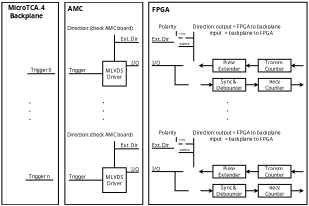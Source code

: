 <?xml version="1.0" encoding="UTF-8"?>
<dia:diagram xmlns:dia="http://www.lysator.liu.se/~alla/dia/">
  <dia:layer name="Background" visible="true" active="true">
    <dia:object type="Standard - Text" version="1" id="O0">
      <dia:attribute name="obj_pos">
        <dia:point val="22.15,4.2"/>
      </dia:attribute>
      <dia:attribute name="obj_bb">
        <dia:rectangle val="20.876,3.413;23.424,4.4"/>
      </dia:attribute>
      <dia:attribute name="text">
        <dia:composite type="text">
          <dia:attribute name="string">
            <dia:string>#FPGA#</dia:string>
          </dia:attribute>
          <dia:attribute name="font">
            <dia:font family="sans" style="80" name="Helvetica-Bold"/>
          </dia:attribute>
          <dia:attribute name="height">
            <dia:real val="1.058"/>
          </dia:attribute>
          <dia:attribute name="pos">
            <dia:point val="22.15,4.2"/>
          </dia:attribute>
          <dia:attribute name="color">
            <dia:color val="#000000"/>
          </dia:attribute>
          <dia:attribute name="alignment">
            <dia:enum val="1"/>
          </dia:attribute>
        </dia:composite>
      </dia:attribute>
      <dia:attribute name="valign">
        <dia:enum val="3"/>
      </dia:attribute>
    </dia:object>
    <dia:group>
      <dia:object type="Standard - Box" version="0" id="O1">
        <dia:attribute name="obj_pos">
          <dia:point val="9.888,2.947"/>
        </dia:attribute>
        <dia:attribute name="obj_bb">
          <dia:rectangle val="9.838,2.897;19.92,28.921"/>
        </dia:attribute>
        <dia:attribute name="elem_corner">
          <dia:point val="9.888,2.947"/>
        </dia:attribute>
        <dia:attribute name="elem_width">
          <dia:real val="9.981"/>
        </dia:attribute>
        <dia:attribute name="elem_height">
          <dia:real val="25.925"/>
        </dia:attribute>
        <dia:attribute name="border_width">
          <dia:real val="0.1"/>
        </dia:attribute>
        <dia:attribute name="show_background">
          <dia:boolean val="false"/>
        </dia:attribute>
      </dia:object>
      <dia:object type="Standard - Text" version="1" id="O2">
        <dia:attribute name="obj_pos">
          <dia:point val="11.219,4.066"/>
        </dia:attribute>
        <dia:attribute name="obj_bb">
          <dia:rectangle val="10.159,3.278;12.279,4.266"/>
        </dia:attribute>
        <dia:attribute name="text">
          <dia:composite type="text">
            <dia:attribute name="string">
              <dia:string>#AMC#</dia:string>
            </dia:attribute>
            <dia:attribute name="font">
              <dia:font family="sans" style="80" name="Helvetica-Bold"/>
            </dia:attribute>
            <dia:attribute name="height">
              <dia:real val="1.058"/>
            </dia:attribute>
            <dia:attribute name="pos">
              <dia:point val="11.219,4.066"/>
            </dia:attribute>
            <dia:attribute name="color">
              <dia:color val="#000000"/>
            </dia:attribute>
            <dia:attribute name="alignment">
              <dia:enum val="1"/>
            </dia:attribute>
          </dia:composite>
        </dia:attribute>
        <dia:attribute name="valign">
          <dia:enum val="3"/>
        </dia:attribute>
      </dia:object>
      <dia:group>
        <dia:object type="Standard - Text" version="1" id="O3">
          <dia:attribute name="obj_pos">
            <dia:point val="14.718,15.897"/>
          </dia:attribute>
          <dia:attribute name="obj_bb">
            <dia:rectangle val="14.718,15.109;15.04,18.213"/>
          </dia:attribute>
          <dia:attribute name="text">
            <dia:composite type="text">
              <dia:attribute name="string">
                <dia:string>#.
.
.#</dia:string>
              </dia:attribute>
              <dia:attribute name="font">
                <dia:font family="sans" style="80" name="Helvetica-Bold"/>
              </dia:attribute>
              <dia:attribute name="height">
                <dia:real val="1.058"/>
              </dia:attribute>
              <dia:attribute name="pos">
                <dia:point val="14.718,15.897"/>
              </dia:attribute>
              <dia:attribute name="color">
                <dia:color val="#000000"/>
              </dia:attribute>
              <dia:attribute name="alignment">
                <dia:enum val="0"/>
              </dia:attribute>
            </dia:composite>
          </dia:attribute>
          <dia:attribute name="valign">
            <dia:enum val="3"/>
          </dia:attribute>
        </dia:object>
        <dia:group>
          <dia:object type="Standard - Text" version="1" id="O4">
            <dia:attribute name="obj_pos">
              <dia:point val="10.202,6.499"/>
            </dia:attribute>
            <dia:attribute name="obj_bb">
              <dia:rectangle val="10.202,5.904;19.58,6.651"/>
            </dia:attribute>
            <dia:attribute name="text">
              <dia:composite type="text">
                <dia:attribute name="string">
                  <dia:string>#Direction: (check AMC board)#</dia:string>
                </dia:attribute>
                <dia:attribute name="font">
                  <dia:font family="sans" style="0" name="Helvetica"/>
                </dia:attribute>
                <dia:attribute name="height">
                  <dia:real val="0.8"/>
                </dia:attribute>
                <dia:attribute name="pos">
                  <dia:point val="10.202,6.499"/>
                </dia:attribute>
                <dia:attribute name="color">
                  <dia:color val="#000000"/>
                </dia:attribute>
                <dia:attribute name="alignment">
                  <dia:enum val="0"/>
                </dia:attribute>
              </dia:composite>
            </dia:attribute>
            <dia:attribute name="valign">
              <dia:enum val="3"/>
            </dia:attribute>
          </dia:object>
          <dia:object type="Standard - Text" version="1" id="O5">
            <dia:attribute name="obj_pos">
              <dia:point val="18.4,10.966"/>
            </dia:attribute>
            <dia:attribute name="obj_bb">
              <dia:rectangle val="18.4,10.371;19.31,11.118"/>
            </dia:attribute>
            <dia:attribute name="text">
              <dia:composite type="text">
                <dia:attribute name="string">
                  <dia:string>#I/O#</dia:string>
                </dia:attribute>
                <dia:attribute name="font">
                  <dia:font family="sans" style="0" name="Helvetica"/>
                </dia:attribute>
                <dia:attribute name="height">
                  <dia:real val="0.8"/>
                </dia:attribute>
                <dia:attribute name="pos">
                  <dia:point val="18.4,10.966"/>
                </dia:attribute>
                <dia:attribute name="color">
                  <dia:color val="#000000"/>
                </dia:attribute>
                <dia:attribute name="alignment">
                  <dia:enum val="0"/>
                </dia:attribute>
              </dia:composite>
            </dia:attribute>
            <dia:attribute name="valign">
              <dia:enum val="3"/>
            </dia:attribute>
          </dia:object>
          <dia:object type="Standard - Text" version="1" id="O6">
            <dia:attribute name="obj_pos">
              <dia:point val="17.06,7.878"/>
            </dia:attribute>
            <dia:attribute name="obj_bb">
              <dia:rectangle val="17.06,7.283;19.433,8.03"/>
            </dia:attribute>
            <dia:attribute name="text">
              <dia:composite type="text">
                <dia:attribute name="string">
                  <dia:string>#Ext. Dir#</dia:string>
                </dia:attribute>
                <dia:attribute name="font">
                  <dia:font family="sans" style="0" name="Helvetica"/>
                </dia:attribute>
                <dia:attribute name="height">
                  <dia:real val="0.8"/>
                </dia:attribute>
                <dia:attribute name="pos">
                  <dia:point val="17.06,7.878"/>
                </dia:attribute>
                <dia:attribute name="color">
                  <dia:color val="#000000"/>
                </dia:attribute>
                <dia:attribute name="alignment">
                  <dia:enum val="0"/>
                </dia:attribute>
              </dia:composite>
            </dia:attribute>
            <dia:attribute name="valign">
              <dia:enum val="3"/>
            </dia:attribute>
          </dia:object>
          <dia:object type="Standard - Text" version="1" id="O7">
            <dia:attribute name="obj_pos">
              <dia:point val="10.42,11.879"/>
            </dia:attribute>
            <dia:attribute name="obj_bb">
              <dia:rectangle val="10.42,11.284;12.632,12.031"/>
            </dia:attribute>
            <dia:attribute name="text">
              <dia:composite type="text">
                <dia:attribute name="string">
                  <dia:string>#Trigger#</dia:string>
                </dia:attribute>
                <dia:attribute name="font">
                  <dia:font family="sans" style="0" name="Helvetica"/>
                </dia:attribute>
                <dia:attribute name="height">
                  <dia:real val="0.8"/>
                </dia:attribute>
                <dia:attribute name="pos">
                  <dia:point val="10.42,11.879"/>
                </dia:attribute>
                <dia:attribute name="color">
                  <dia:color val="#000000"/>
                </dia:attribute>
                <dia:attribute name="alignment">
                  <dia:enum val="0"/>
                </dia:attribute>
              </dia:composite>
            </dia:attribute>
            <dia:attribute name="valign">
              <dia:enum val="3"/>
            </dia:attribute>
          </dia:object>
          <dia:group>
            <dia:group>
              <dia:object type="Standard - Box" version="0" id="O8">
                <dia:attribute name="obj_pos">
                  <dia:point val="14.737,10.52"/>
                </dia:attribute>
                <dia:attribute name="obj_bb">
                  <dia:rectangle val="14.687,10.47;17.799,13.74"/>
                </dia:attribute>
                <dia:attribute name="elem_corner">
                  <dia:point val="14.737,10.52"/>
                </dia:attribute>
                <dia:attribute name="elem_width">
                  <dia:real val="3.013"/>
                </dia:attribute>
                <dia:attribute name="elem_height">
                  <dia:real val="3.17"/>
                </dia:attribute>
                <dia:attribute name="border_width">
                  <dia:real val="0.1"/>
                </dia:attribute>
                <dia:attribute name="show_background">
                  <dia:boolean val="false"/>
                </dia:attribute>
              </dia:object>
              <dia:object type="Standard - Text" version="1" id="O9">
                <dia:attribute name="obj_pos">
                  <dia:point val="16.243,12.105"/>
                </dia:attribute>
                <dia:attribute name="obj_bb">
                  <dia:rectangle val="15.154,11.331;17.332,12.879"/>
                </dia:attribute>
                <dia:attribute name="text">
                  <dia:composite type="text">
                    <dia:attribute name="string">
                      <dia:string>#MLVDS
Driver#</dia:string>
                    </dia:attribute>
                    <dia:attribute name="font">
                      <dia:font family="sans" style="0" name="Helvetica"/>
                    </dia:attribute>
                    <dia:attribute name="height">
                      <dia:real val="0.8"/>
                    </dia:attribute>
                    <dia:attribute name="pos">
                      <dia:point val="16.243,11.926"/>
                    </dia:attribute>
                    <dia:attribute name="color">
                      <dia:color val="#000000"/>
                    </dia:attribute>
                    <dia:attribute name="alignment">
                      <dia:enum val="1"/>
                    </dia:attribute>
                  </dia:composite>
                </dia:attribute>
                <dia:attribute name="valign">
                  <dia:enum val="2"/>
                </dia:attribute>
                <dia:connections>
                  <dia:connection handle="0" to="O8" connection="8"/>
                </dia:connections>
              </dia:object>
            </dia:group>
            <dia:object type="Standard - Line" version="0" id="O10">
              <dia:attribute name="obj_pos">
                <dia:point val="16.243,10.52"/>
              </dia:attribute>
              <dia:attribute name="obj_bb">
                <dia:rectangle val="16.193,7.06;16.293,10.57"/>
              </dia:attribute>
              <dia:attribute name="conn_endpoints">
                <dia:point val="16.243,10.52"/>
                <dia:point val="16.243,7.11"/>
              </dia:attribute>
              <dia:attribute name="numcp">
                <dia:int val="1"/>
              </dia:attribute>
            </dia:object>
            <dia:object type="Standard - Line" version="0" id="O11">
              <dia:attribute name="obj_pos">
                <dia:point val="19.352,11.085"/>
              </dia:attribute>
              <dia:attribute name="obj_bb">
                <dia:rectangle val="17.7,11.035;19.402,11.135"/>
              </dia:attribute>
              <dia:attribute name="conn_endpoints">
                <dia:point val="19.352,11.085"/>
                <dia:point val="17.75,11.085"/>
              </dia:attribute>
              <dia:attribute name="numcp">
                <dia:int val="1"/>
              </dia:attribute>
            </dia:object>
            <dia:object type="Standard - Line" version="0" id="O12">
              <dia:attribute name="obj_pos">
                <dia:point val="19.356,8.094"/>
              </dia:attribute>
              <dia:attribute name="obj_bb">
                <dia:rectangle val="16.177,8.044;19.406,8.144"/>
              </dia:attribute>
              <dia:attribute name="conn_endpoints">
                <dia:point val="19.356,8.094"/>
                <dia:point val="16.227,8.094"/>
              </dia:attribute>
              <dia:attribute name="numcp">
                <dia:int val="1"/>
              </dia:attribute>
            </dia:object>
            <dia:object type="Standard - Line" version="0" id="O13">
              <dia:attribute name="obj_pos">
                <dia:point val="14.737,12.105"/>
              </dia:attribute>
              <dia:attribute name="obj_bb">
                <dia:rectangle val="10.338,12.055;14.787,12.155"/>
              </dia:attribute>
              <dia:attribute name="conn_endpoints">
                <dia:point val="14.737,12.105"/>
                <dia:point val="10.388,12.105"/>
              </dia:attribute>
              <dia:attribute name="numcp">
                <dia:int val="1"/>
              </dia:attribute>
            </dia:object>
          </dia:group>
        </dia:group>
        <dia:group>
          <dia:object type="Standard - Text" version="1" id="O14">
            <dia:attribute name="obj_pos">
              <dia:point val="10.202,20.142"/>
            </dia:attribute>
            <dia:attribute name="obj_bb">
              <dia:rectangle val="10.202,19.547;19.58,20.294"/>
            </dia:attribute>
            <dia:attribute name="text">
              <dia:composite type="text">
                <dia:attribute name="string">
                  <dia:string>#Direction: (check AMC board)#</dia:string>
                </dia:attribute>
                <dia:attribute name="font">
                  <dia:font family="sans" style="0" name="Helvetica"/>
                </dia:attribute>
                <dia:attribute name="height">
                  <dia:real val="0.8"/>
                </dia:attribute>
                <dia:attribute name="pos">
                  <dia:point val="10.202,20.142"/>
                </dia:attribute>
                <dia:attribute name="color">
                  <dia:color val="#000000"/>
                </dia:attribute>
                <dia:attribute name="alignment">
                  <dia:enum val="0"/>
                </dia:attribute>
              </dia:composite>
            </dia:attribute>
            <dia:attribute name="valign">
              <dia:enum val="3"/>
            </dia:attribute>
          </dia:object>
          <dia:object type="Standard - Text" version="1" id="O15">
            <dia:attribute name="obj_pos">
              <dia:point val="18.4,24.608"/>
            </dia:attribute>
            <dia:attribute name="obj_bb">
              <dia:rectangle val="18.4,24.014;19.31,24.761"/>
            </dia:attribute>
            <dia:attribute name="text">
              <dia:composite type="text">
                <dia:attribute name="string">
                  <dia:string>#I/O#</dia:string>
                </dia:attribute>
                <dia:attribute name="font">
                  <dia:font family="sans" style="0" name="Helvetica"/>
                </dia:attribute>
                <dia:attribute name="height">
                  <dia:real val="0.8"/>
                </dia:attribute>
                <dia:attribute name="pos">
                  <dia:point val="18.4,24.608"/>
                </dia:attribute>
                <dia:attribute name="color">
                  <dia:color val="#000000"/>
                </dia:attribute>
                <dia:attribute name="alignment">
                  <dia:enum val="0"/>
                </dia:attribute>
              </dia:composite>
            </dia:attribute>
            <dia:attribute name="valign">
              <dia:enum val="3"/>
            </dia:attribute>
          </dia:object>
          <dia:object type="Standard - Text" version="1" id="O16">
            <dia:attribute name="obj_pos">
              <dia:point val="17.06,21.521"/>
            </dia:attribute>
            <dia:attribute name="obj_bb">
              <dia:rectangle val="17.06,20.926;19.433,21.673"/>
            </dia:attribute>
            <dia:attribute name="text">
              <dia:composite type="text">
                <dia:attribute name="string">
                  <dia:string>#Ext. Dir#</dia:string>
                </dia:attribute>
                <dia:attribute name="font">
                  <dia:font family="sans" style="0" name="Helvetica"/>
                </dia:attribute>
                <dia:attribute name="height">
                  <dia:real val="0.8"/>
                </dia:attribute>
                <dia:attribute name="pos">
                  <dia:point val="17.06,21.521"/>
                </dia:attribute>
                <dia:attribute name="color">
                  <dia:color val="#000000"/>
                </dia:attribute>
                <dia:attribute name="alignment">
                  <dia:enum val="0"/>
                </dia:attribute>
              </dia:composite>
            </dia:attribute>
            <dia:attribute name="valign">
              <dia:enum val="3"/>
            </dia:attribute>
          </dia:object>
          <dia:object type="Standard - Text" version="1" id="O17">
            <dia:attribute name="obj_pos">
              <dia:point val="10.42,25.521"/>
            </dia:attribute>
            <dia:attribute name="obj_bb">
              <dia:rectangle val="10.42,24.927;12.632,25.674"/>
            </dia:attribute>
            <dia:attribute name="text">
              <dia:composite type="text">
                <dia:attribute name="string">
                  <dia:string>#Trigger#</dia:string>
                </dia:attribute>
                <dia:attribute name="font">
                  <dia:font family="sans" style="0" name="Helvetica"/>
                </dia:attribute>
                <dia:attribute name="height">
                  <dia:real val="0.8"/>
                </dia:attribute>
                <dia:attribute name="pos">
                  <dia:point val="10.42,25.521"/>
                </dia:attribute>
                <dia:attribute name="color">
                  <dia:color val="#000000"/>
                </dia:attribute>
                <dia:attribute name="alignment">
                  <dia:enum val="0"/>
                </dia:attribute>
              </dia:composite>
            </dia:attribute>
            <dia:attribute name="valign">
              <dia:enum val="3"/>
            </dia:attribute>
          </dia:object>
          <dia:group>
            <dia:group>
              <dia:object type="Standard - Box" version="0" id="O18">
                <dia:attribute name="obj_pos">
                  <dia:point val="14.737,24.163"/>
                </dia:attribute>
                <dia:attribute name="obj_bb">
                  <dia:rectangle val="14.687,24.113;17.799,27.383"/>
                </dia:attribute>
                <dia:attribute name="elem_corner">
                  <dia:point val="14.737,24.163"/>
                </dia:attribute>
                <dia:attribute name="elem_width">
                  <dia:real val="3.013"/>
                </dia:attribute>
                <dia:attribute name="elem_height">
                  <dia:real val="3.17"/>
                </dia:attribute>
                <dia:attribute name="border_width">
                  <dia:real val="0.1"/>
                </dia:attribute>
                <dia:attribute name="show_background">
                  <dia:boolean val="false"/>
                </dia:attribute>
              </dia:object>
              <dia:object type="Standard - Text" version="1" id="O19">
                <dia:attribute name="obj_pos">
                  <dia:point val="16.243,25.748"/>
                </dia:attribute>
                <dia:attribute name="obj_bb">
                  <dia:rectangle val="15.154,24.974;17.332,26.521"/>
                </dia:attribute>
                <dia:attribute name="text">
                  <dia:composite type="text">
                    <dia:attribute name="string">
                      <dia:string>#MLVDS
Driver#</dia:string>
                    </dia:attribute>
                    <dia:attribute name="font">
                      <dia:font family="sans" style="0" name="Helvetica"/>
                    </dia:attribute>
                    <dia:attribute name="height">
                      <dia:real val="0.8"/>
                    </dia:attribute>
                    <dia:attribute name="pos">
                      <dia:point val="16.243,25.569"/>
                    </dia:attribute>
                    <dia:attribute name="color">
                      <dia:color val="#000000"/>
                    </dia:attribute>
                    <dia:attribute name="alignment">
                      <dia:enum val="1"/>
                    </dia:attribute>
                  </dia:composite>
                </dia:attribute>
                <dia:attribute name="valign">
                  <dia:enum val="2"/>
                </dia:attribute>
                <dia:connections>
                  <dia:connection handle="0" to="O18" connection="8"/>
                </dia:connections>
              </dia:object>
            </dia:group>
            <dia:object type="Standard - Line" version="0" id="O20">
              <dia:attribute name="obj_pos">
                <dia:point val="16.243,24.163"/>
              </dia:attribute>
              <dia:attribute name="obj_bb">
                <dia:rectangle val="16.193,20.703;16.293,24.213"/>
              </dia:attribute>
              <dia:attribute name="conn_endpoints">
                <dia:point val="16.243,24.163"/>
                <dia:point val="16.243,20.753"/>
              </dia:attribute>
              <dia:attribute name="numcp">
                <dia:int val="1"/>
              </dia:attribute>
            </dia:object>
            <dia:object type="Standard - Line" version="0" id="O21">
              <dia:attribute name="obj_pos">
                <dia:point val="19.352,24.728"/>
              </dia:attribute>
              <dia:attribute name="obj_bb">
                <dia:rectangle val="17.7,24.678;19.402,24.778"/>
              </dia:attribute>
              <dia:attribute name="conn_endpoints">
                <dia:point val="19.352,24.728"/>
                <dia:point val="17.75,24.728"/>
              </dia:attribute>
              <dia:attribute name="numcp">
                <dia:int val="1"/>
              </dia:attribute>
            </dia:object>
            <dia:object type="Standard - Line" version="0" id="O22">
              <dia:attribute name="obj_pos">
                <dia:point val="19.356,21.737"/>
              </dia:attribute>
              <dia:attribute name="obj_bb">
                <dia:rectangle val="16.177,21.687;19.406,21.787"/>
              </dia:attribute>
              <dia:attribute name="conn_endpoints">
                <dia:point val="19.356,21.737"/>
                <dia:point val="16.227,21.737"/>
              </dia:attribute>
              <dia:attribute name="numcp">
                <dia:int val="1"/>
              </dia:attribute>
            </dia:object>
            <dia:object type="Standard - Line" version="0" id="O23">
              <dia:attribute name="obj_pos">
                <dia:point val="14.737,25.748"/>
              </dia:attribute>
              <dia:attribute name="obj_bb">
                <dia:rectangle val="10.338,25.698;14.787,25.798"/>
              </dia:attribute>
              <dia:attribute name="conn_endpoints">
                <dia:point val="14.737,25.748"/>
                <dia:point val="10.388,25.748"/>
              </dia:attribute>
              <dia:attribute name="numcp">
                <dia:int val="1"/>
              </dia:attribute>
            </dia:object>
          </dia:group>
        </dia:group>
      </dia:group>
    </dia:group>
    <dia:group>
      <dia:object type="Standard - Box" version="0" id="O24">
        <dia:attribute name="obj_pos">
          <dia:point val="1.812,2.964"/>
        </dia:attribute>
        <dia:attribute name="obj_bb">
          <dia:rectangle val="1.762,2.914;9.116,28.939"/>
        </dia:attribute>
        <dia:attribute name="elem_corner">
          <dia:point val="1.812,2.964"/>
        </dia:attribute>
        <dia:attribute name="elem_width">
          <dia:real val="7.253"/>
        </dia:attribute>
        <dia:attribute name="elem_height">
          <dia:real val="25.925"/>
        </dia:attribute>
        <dia:attribute name="border_width">
          <dia:real val="0.1"/>
        </dia:attribute>
        <dia:attribute name="show_background">
          <dia:boolean val="false"/>
        </dia:attribute>
      </dia:object>
      <dia:object type="Standard - Text" version="1" id="O25">
        <dia:attribute name="obj_pos">
          <dia:point val="4.98,3.929"/>
        </dia:attribute>
        <dia:attribute name="obj_bb">
          <dia:rectangle val="2.271,3.142;7.689,5.188"/>
        </dia:attribute>
        <dia:attribute name="text">
          <dia:composite type="text">
            <dia:attribute name="string">
              <dia:string>#MicroTCA.4
Backplane#</dia:string>
            </dia:attribute>
            <dia:attribute name="font">
              <dia:font family="sans" style="80" name="Helvetica-Bold"/>
            </dia:attribute>
            <dia:attribute name="height">
              <dia:real val="1.058"/>
            </dia:attribute>
            <dia:attribute name="pos">
              <dia:point val="4.98,3.929"/>
            </dia:attribute>
            <dia:attribute name="color">
              <dia:color val="#000000"/>
            </dia:attribute>
            <dia:attribute name="alignment">
              <dia:enum val="1"/>
            </dia:attribute>
          </dia:composite>
        </dia:attribute>
        <dia:attribute name="valign">
          <dia:enum val="3"/>
        </dia:attribute>
      </dia:object>
      <dia:group>
        <dia:group>
          <dia:object type="Standard - Line" version="0" id="O26">
            <dia:attribute name="obj_pos">
              <dia:point val="5.091,12.113"/>
            </dia:attribute>
            <dia:attribute name="obj_bb">
              <dia:rectangle val="5.04,12.054;8.687,12.163"/>
            </dia:attribute>
            <dia:attribute name="conn_endpoints">
              <dia:point val="5.091,12.113"/>
              <dia:point val="8.637,12.104"/>
            </dia:attribute>
            <dia:attribute name="numcp">
              <dia:int val="1"/>
            </dia:attribute>
          </dia:object>
          <dia:object type="Standard - Text" version="1" id="O27">
            <dia:attribute name="obj_pos">
              <dia:point val="5.497,11.864"/>
            </dia:attribute>
            <dia:attribute name="obj_bb">
              <dia:rectangle val="5.497,11.269;8.314,12.016"/>
            </dia:attribute>
            <dia:attribute name="text">
              <dia:composite type="text">
                <dia:attribute name="string">
                  <dia:string>#Trigger 0#</dia:string>
                </dia:attribute>
                <dia:attribute name="font">
                  <dia:font family="sans" style="0" name="Helvetica"/>
                </dia:attribute>
                <dia:attribute name="height">
                  <dia:real val="0.8"/>
                </dia:attribute>
                <dia:attribute name="pos">
                  <dia:point val="5.497,11.864"/>
                </dia:attribute>
                <dia:attribute name="color">
                  <dia:color val="#000000"/>
                </dia:attribute>
                <dia:attribute name="alignment">
                  <dia:enum val="0"/>
                </dia:attribute>
              </dia:composite>
            </dia:attribute>
            <dia:attribute name="valign">
              <dia:enum val="3"/>
            </dia:attribute>
          </dia:object>
        </dia:group>
        <dia:object type="Standard - Text" version="1" id="O28">
          <dia:attribute name="obj_pos">
            <dia:point val="5.278,15.911"/>
          </dia:attribute>
          <dia:attribute name="obj_bb">
            <dia:rectangle val="5.278,15.124;5.6,18.228"/>
          </dia:attribute>
          <dia:attribute name="text">
            <dia:composite type="text">
              <dia:attribute name="string">
                <dia:string>#.
.
.#</dia:string>
              </dia:attribute>
              <dia:attribute name="font">
                <dia:font family="sans" style="80" name="Helvetica-Bold"/>
              </dia:attribute>
              <dia:attribute name="height">
                <dia:real val="1.058"/>
              </dia:attribute>
              <dia:attribute name="pos">
                <dia:point val="5.278,15.911"/>
              </dia:attribute>
              <dia:attribute name="color">
                <dia:color val="#000000"/>
              </dia:attribute>
              <dia:attribute name="alignment">
                <dia:enum val="0"/>
              </dia:attribute>
            </dia:composite>
          </dia:attribute>
          <dia:attribute name="valign">
            <dia:enum val="3"/>
          </dia:attribute>
        </dia:object>
        <dia:group>
          <dia:object type="Standard - Line" version="0" id="O29">
            <dia:attribute name="obj_pos">
              <dia:point val="4.856,25.74"/>
            </dia:attribute>
            <dia:attribute name="obj_bb">
              <dia:rectangle val="4.806,25.68;8.452,25.79"/>
            </dia:attribute>
            <dia:attribute name="conn_endpoints">
              <dia:point val="4.856,25.74"/>
              <dia:point val="8.402,25.73"/>
            </dia:attribute>
            <dia:attribute name="numcp">
              <dia:int val="1"/>
            </dia:attribute>
          </dia:object>
          <dia:object type="Standard - Text" version="1" id="O30">
            <dia:attribute name="obj_pos">
              <dia:point val="5.262,25.491"/>
            </dia:attribute>
            <dia:attribute name="obj_bb">
              <dia:rectangle val="5.262,24.877;8.096,25.68"/>
            </dia:attribute>
            <dia:attribute name="text">
              <dia:composite type="text">
                <dia:attribute name="string">
                  <dia:string>#Trigger n#</dia:string>
                </dia:attribute>
                <dia:attribute name="font">
                  <dia:font family="sans" style="0" name="Helvetica"/>
                </dia:attribute>
                <dia:attribute name="height">
                  <dia:real val="0.8"/>
                </dia:attribute>
                <dia:attribute name="pos">
                  <dia:point val="5.262,25.491"/>
                </dia:attribute>
                <dia:attribute name="color">
                  <dia:color val="#000000"/>
                </dia:attribute>
                <dia:attribute name="alignment">
                  <dia:enum val="0"/>
                </dia:attribute>
              </dia:composite>
            </dia:attribute>
            <dia:attribute name="valign">
              <dia:enum val="3"/>
            </dia:attribute>
          </dia:object>
        </dia:group>
      </dia:group>
    </dia:group>
    <dia:object type="Standard - Box" version="0" id="O31">
      <dia:attribute name="obj_pos">
        <dia:point val="1.778,28.981"/>
      </dia:attribute>
      <dia:attribute name="obj_bb">
        <dia:rectangle val="1.728,28.931;41.056,29.04"/>
      </dia:attribute>
      <dia:attribute name="elem_corner">
        <dia:point val="1.778,28.981"/>
      </dia:attribute>
      <dia:attribute name="elem_width">
        <dia:real val="39.228"/>
      </dia:attribute>
      <dia:attribute name="elem_height">
        <dia:real val="0.009"/>
      </dia:attribute>
      <dia:attribute name="border_width">
        <dia:real val="0.1"/>
      </dia:attribute>
      <dia:attribute name="border_color">
        <dia:color val="#ffffff"/>
      </dia:attribute>
      <dia:attribute name="show_background">
        <dia:boolean val="false"/>
      </dia:attribute>
    </dia:object>
    <dia:object type="Standard - Box" version="0" id="O32">
      <dia:attribute name="obj_pos">
        <dia:point val="1.751,2.841"/>
      </dia:attribute>
      <dia:attribute name="obj_bb">
        <dia:rectangle val="1.701,2.791;41.029,2.899"/>
      </dia:attribute>
      <dia:attribute name="elem_corner">
        <dia:point val="1.751,2.841"/>
      </dia:attribute>
      <dia:attribute name="elem_width">
        <dia:real val="39.228"/>
      </dia:attribute>
      <dia:attribute name="elem_height">
        <dia:real val="0.009"/>
      </dia:attribute>
      <dia:attribute name="border_width">
        <dia:real val="0.1"/>
      </dia:attribute>
      <dia:attribute name="border_color">
        <dia:color val="#ffffff"/>
      </dia:attribute>
      <dia:attribute name="show_background">
        <dia:boolean val="false"/>
      </dia:attribute>
    </dia:object>
    <dia:group>
      <dia:object type="Standard - Text" version="1" id="O33">
        <dia:attribute name="obj_pos">
          <dia:point val="24.552,7.126"/>
        </dia:attribute>
        <dia:attribute name="obj_bb">
          <dia:rectangle val="24.552,6.653;25.364,7.246"/>
        </dia:attribute>
        <dia:attribute name="text">
          <dia:composite type="text">
            <dia:attribute name="string">
              <dia:string>#rev#</dia:string>
            </dia:attribute>
            <dia:attribute name="font">
              <dia:font family="sans" style="0" name="Helvetica"/>
            </dia:attribute>
            <dia:attribute name="height">
              <dia:real val="0.635"/>
            </dia:attribute>
            <dia:attribute name="pos">
              <dia:point val="24.552,7.126"/>
            </dia:attribute>
            <dia:attribute name="color">
              <dia:color val="#000000"/>
            </dia:attribute>
            <dia:attribute name="alignment">
              <dia:enum val="0"/>
            </dia:attribute>
          </dia:composite>
        </dia:attribute>
        <dia:attribute name="valign">
          <dia:enum val="3"/>
        </dia:attribute>
      </dia:object>
      <dia:object type="Standard - Text" version="1" id="O34">
        <dia:attribute name="obj_pos">
          <dia:point val="24.572,8.435"/>
        </dia:attribute>
        <dia:attribute name="obj_bb">
          <dia:rectangle val="24.572,7.963;25.957,8.555"/>
        </dia:attribute>
        <dia:attribute name="text">
          <dia:composite type="text">
            <dia:attribute name="string">
              <dia:string>#same#</dia:string>
            </dia:attribute>
            <dia:attribute name="font">
              <dia:font family="sans" style="0" name="Helvetica"/>
            </dia:attribute>
            <dia:attribute name="height">
              <dia:real val="0.635"/>
            </dia:attribute>
            <dia:attribute name="pos">
              <dia:point val="24.572,8.435"/>
            </dia:attribute>
            <dia:attribute name="color">
              <dia:color val="#000000"/>
            </dia:attribute>
            <dia:attribute name="alignment">
              <dia:enum val="0"/>
            </dia:attribute>
          </dia:composite>
        </dia:attribute>
        <dia:attribute name="valign">
          <dia:enum val="3"/>
        </dia:attribute>
      </dia:object>
      <dia:object type="Standard - Text" version="1" id="O35">
        <dia:attribute name="obj_pos">
          <dia:point val="26.273,6.312"/>
        </dia:attribute>
        <dia:attribute name="obj_bb">
          <dia:rectangle val="26.273,5.717;38.74,7.265"/>
        </dia:attribute>
        <dia:attribute name="text">
          <dia:composite type="text">
            <dia:attribute name="string">
              <dia:string>#Direction: output = FPGA to backplane
                 input   = backplane to FPGA#</dia:string>
            </dia:attribute>
            <dia:attribute name="font">
              <dia:font family="sans" style="0" name="Helvetica"/>
            </dia:attribute>
            <dia:attribute name="height">
              <dia:real val="0.8"/>
            </dia:attribute>
            <dia:attribute name="pos">
              <dia:point val="26.273,6.312"/>
            </dia:attribute>
            <dia:attribute name="color">
              <dia:color val="#000000"/>
            </dia:attribute>
            <dia:attribute name="alignment">
              <dia:enum val="0"/>
            </dia:attribute>
          </dia:composite>
        </dia:attribute>
        <dia:attribute name="valign">
          <dia:enum val="3"/>
        </dia:attribute>
      </dia:object>
      <dia:object type="Standard - Text" version="1" id="O36">
        <dia:attribute name="obj_pos">
          <dia:point val="21.901,6.307"/>
        </dia:attribute>
        <dia:attribute name="obj_bb">
          <dia:rectangle val="21.901,5.712;24.296,6.46"/>
        </dia:attribute>
        <dia:attribute name="text">
          <dia:composite type="text">
            <dia:attribute name="string">
              <dia:string>#Polarity#</dia:string>
            </dia:attribute>
            <dia:attribute name="font">
              <dia:font family="sans" style="0" name="Helvetica"/>
            </dia:attribute>
            <dia:attribute name="height">
              <dia:real val="0.8"/>
            </dia:attribute>
            <dia:attribute name="pos">
              <dia:point val="21.901,6.307"/>
            </dia:attribute>
            <dia:attribute name="color">
              <dia:color val="#000000"/>
            </dia:attribute>
            <dia:attribute name="alignment">
              <dia:enum val="0"/>
            </dia:attribute>
          </dia:composite>
        </dia:attribute>
        <dia:attribute name="valign">
          <dia:enum val="3"/>
        </dia:attribute>
      </dia:object>
      <dia:object type="Standard - Text" version="1" id="O37">
        <dia:attribute name="obj_pos">
          <dia:point val="21.072,10.949"/>
        </dia:attribute>
        <dia:attribute name="obj_bb">
          <dia:rectangle val="21.072,10.354;21.982,11.102"/>
        </dia:attribute>
        <dia:attribute name="text">
          <dia:composite type="text">
            <dia:attribute name="string">
              <dia:string>#I/O#</dia:string>
            </dia:attribute>
            <dia:attribute name="font">
              <dia:font family="sans" style="0" name="Helvetica"/>
            </dia:attribute>
            <dia:attribute name="height">
              <dia:real val="0.8"/>
            </dia:attribute>
            <dia:attribute name="pos">
              <dia:point val="21.072,10.949"/>
            </dia:attribute>
            <dia:attribute name="color">
              <dia:color val="#000000"/>
            </dia:attribute>
            <dia:attribute name="alignment">
              <dia:enum val="0"/>
            </dia:attribute>
          </dia:composite>
        </dia:attribute>
        <dia:attribute name="valign">
          <dia:enum val="3"/>
        </dia:attribute>
      </dia:object>
      <dia:object type="Standard - Text" version="1" id="O38">
        <dia:attribute name="obj_pos">
          <dia:point val="21.059,7.91"/>
        </dia:attribute>
        <dia:attribute name="obj_bb">
          <dia:rectangle val="21.059,7.315;23.432,8.062"/>
        </dia:attribute>
        <dia:attribute name="text">
          <dia:composite type="text">
            <dia:attribute name="string">
              <dia:string>#Ext. Dir#</dia:string>
            </dia:attribute>
            <dia:attribute name="font">
              <dia:font family="sans" style="0" name="Helvetica"/>
            </dia:attribute>
            <dia:attribute name="height">
              <dia:real val="0.8"/>
            </dia:attribute>
            <dia:attribute name="pos">
              <dia:point val="21.059,7.91"/>
            </dia:attribute>
            <dia:attribute name="color">
              <dia:color val="#000000"/>
            </dia:attribute>
            <dia:attribute name="alignment">
              <dia:enum val="0"/>
            </dia:attribute>
          </dia:composite>
        </dia:attribute>
        <dia:attribute name="valign">
          <dia:enum val="3"/>
        </dia:attribute>
      </dia:object>
      <dia:group>
        <dia:object type="Digital - mux_h" version="1" id="O39">
          <dia:attribute name="obj_pos">
            <dia:point val="23.883,6.976"/>
          </dia:attribute>
          <dia:attribute name="obj_bb">
            <dia:rectangle val="23.878,6.964;24.455,9.188"/>
          </dia:attribute>
          <dia:attribute name="meta">
            <dia:composite type="dict"/>
          </dia:attribute>
          <dia:attribute name="elem_corner">
            <dia:point val="23.883,6.976"/>
          </dia:attribute>
          <dia:attribute name="elem_width">
            <dia:real val="0.567"/>
          </dia:attribute>
          <dia:attribute name="elem_height">
            <dia:real val="2.2"/>
          </dia:attribute>
          <dia:attribute name="line_width">
            <dia:real val="0.1"/>
          </dia:attribute>
          <dia:attribute name="line_colour">
            <dia:color val="#000000"/>
          </dia:attribute>
          <dia:attribute name="fill_colour">
            <dia:color val="#ffffff"/>
          </dia:attribute>
          <dia:attribute name="show_background">
            <dia:boolean val="true"/>
          </dia:attribute>
          <dia:attribute name="line_style">
            <dia:enum val="0"/>
            <dia:real val="1"/>
          </dia:attribute>
          <dia:attribute name="padding">
            <dia:real val="0.1"/>
          </dia:attribute>
          <dia:attribute name="text">
            <dia:composite type="text">
              <dia:attribute name="string">
                <dia:string>##</dia:string>
              </dia:attribute>
              <dia:attribute name="font">
                <dia:font family="sans" style="0" name="Helvetica"/>
              </dia:attribute>
              <dia:attribute name="height">
                <dia:real val="0.8"/>
              </dia:attribute>
              <dia:attribute name="pos">
                <dia:point val="24.166,8.276"/>
              </dia:attribute>
              <dia:attribute name="color">
                <dia:color val="#000000"/>
              </dia:attribute>
              <dia:attribute name="alignment">
                <dia:enum val="1"/>
              </dia:attribute>
            </dia:composite>
          </dia:attribute>
          <dia:attribute name="flip_horizontal">
            <dia:boolean val="true"/>
          </dia:attribute>
          <dia:attribute name="flip_vertical">
            <dia:boolean val="false"/>
          </dia:attribute>
          <dia:attribute name="subscale">
            <dia:real val="1"/>
          </dia:attribute>
        </dia:object>
        <dia:object type="Digital - buff_h" version="1" id="O40">
          <dia:attribute name="obj_pos">
            <dia:point val="25.061,10.069"/>
          </dia:attribute>
          <dia:attribute name="obj_bb">
            <dia:rectangle val="25.061,10.059;27.066,12.078"/>
          </dia:attribute>
          <dia:attribute name="meta">
            <dia:composite type="dict"/>
          </dia:attribute>
          <dia:attribute name="elem_corner">
            <dia:point val="25.061,10.069"/>
          </dia:attribute>
          <dia:attribute name="elem_width">
            <dia:real val="2"/>
          </dia:attribute>
          <dia:attribute name="elem_height">
            <dia:real val="2"/>
          </dia:attribute>
          <dia:attribute name="line_width">
            <dia:real val="0.1"/>
          </dia:attribute>
          <dia:attribute name="line_colour">
            <dia:color val="#000000"/>
          </dia:attribute>
          <dia:attribute name="fill_colour">
            <dia:color val="#ffffff"/>
          </dia:attribute>
          <dia:attribute name="show_background">
            <dia:boolean val="true"/>
          </dia:attribute>
          <dia:attribute name="line_style">
            <dia:enum val="0"/>
            <dia:real val="1"/>
          </dia:attribute>
          <dia:attribute name="flip_horizontal">
            <dia:boolean val="true"/>
          </dia:attribute>
          <dia:attribute name="flip_vertical">
            <dia:boolean val="false"/>
          </dia:attribute>
          <dia:attribute name="subscale">
            <dia:real val="1"/>
          </dia:attribute>
        </dia:object>
        <dia:object type="Digital - buff_h" version="1" id="O41">
          <dia:attribute name="obj_pos">
            <dia:point val="25.75,12.523"/>
          </dia:attribute>
          <dia:attribute name="obj_bb">
            <dia:rectangle val="25.745,12.513;27.75,14.532"/>
          </dia:attribute>
          <dia:attribute name="meta">
            <dia:composite type="dict"/>
          </dia:attribute>
          <dia:attribute name="elem_corner">
            <dia:point val="25.75,12.523"/>
          </dia:attribute>
          <dia:attribute name="elem_width">
            <dia:real val="2"/>
          </dia:attribute>
          <dia:attribute name="elem_height">
            <dia:real val="2"/>
          </dia:attribute>
          <dia:attribute name="line_width">
            <dia:real val="0.1"/>
          </dia:attribute>
          <dia:attribute name="line_colour">
            <dia:color val="#000000"/>
          </dia:attribute>
          <dia:attribute name="fill_colour">
            <dia:color val="#ffffff"/>
          </dia:attribute>
          <dia:attribute name="show_background">
            <dia:boolean val="true"/>
          </dia:attribute>
          <dia:attribute name="line_style">
            <dia:enum val="0"/>
            <dia:real val="1"/>
          </dia:attribute>
          <dia:attribute name="flip_horizontal">
            <dia:boolean val="false"/>
          </dia:attribute>
          <dia:attribute name="flip_vertical">
            <dia:boolean val="false"/>
          </dia:attribute>
          <dia:attribute name="subscale">
            <dia:real val="1"/>
          </dia:attribute>
        </dia:object>
        <dia:object type="Standard - ZigZagLine" version="1" id="O42">
          <dia:attribute name="obj_pos">
            <dia:point val="25.061,11.069"/>
          </dia:attribute>
          <dia:attribute name="obj_bb">
            <dia:rectangle val="23.956,11.019;25.8,13.572"/>
          </dia:attribute>
          <dia:attribute name="orth_points">
            <dia:point val="25.061,11.069"/>
            <dia:point val="24.007,11.069"/>
            <dia:point val="24.007,12.296"/>
            <dia:point val="24.006,12.296"/>
            <dia:point val="24.006,13.523"/>
            <dia:point val="25.75,13.523"/>
          </dia:attribute>
          <dia:attribute name="orth_orient">
            <dia:enum val="0"/>
            <dia:enum val="1"/>
            <dia:enum val="0"/>
            <dia:enum val="1"/>
            <dia:enum val="0"/>
          </dia:attribute>
          <dia:attribute name="autorouting">
            <dia:boolean val="false"/>
          </dia:attribute>
          <dia:connections>
            <dia:connection handle="0" to="O40" connection="1"/>
            <dia:connection handle="1" to="O41" connection="0"/>
          </dia:connections>
        </dia:object>
        <dia:object type="Standard - Line" version="0" id="O43">
          <dia:attribute name="obj_pos">
            <dia:point val="28.857,11.073"/>
          </dia:attribute>
          <dia:attribute name="obj_bb">
            <dia:rectangle val="26.949,10.808;28.907,11.332"/>
          </dia:attribute>
          <dia:attribute name="conn_endpoints">
            <dia:point val="28.857,11.073"/>
            <dia:point val="27.061,11.069"/>
          </dia:attribute>
          <dia:attribute name="numcp">
            <dia:int val="1"/>
          </dia:attribute>
          <dia:attribute name="end_arrow">
            <dia:enum val="22"/>
          </dia:attribute>
          <dia:attribute name="end_arrow_length">
            <dia:real val="0.3"/>
          </dia:attribute>
          <dia:attribute name="end_arrow_width">
            <dia:real val="0.3"/>
          </dia:attribute>
          <dia:connections>
            <dia:connection handle="1" to="O40" connection="0"/>
          </dia:connections>
        </dia:object>
        <dia:object type="Standard - Line" version="0" id="O44">
          <dia:attribute name="obj_pos">
            <dia:point val="24.001,11.066"/>
          </dia:attribute>
          <dia:attribute name="obj_bb">
            <dia:rectangle val="20.969,11.016;24.051,11.116"/>
          </dia:attribute>
          <dia:attribute name="conn_endpoints">
            <dia:point val="24.001,11.066"/>
            <dia:point val="21.019,11.066"/>
          </dia:attribute>
          <dia:attribute name="numcp">
            <dia:int val="1"/>
          </dia:attribute>
        </dia:object>
        <dia:object type="Standard - Line" version="0" id="O45">
          <dia:attribute name="obj_pos">
            <dia:point val="28.857,13.523"/>
          </dia:attribute>
          <dia:attribute name="obj_bb">
            <dia:rectangle val="27.213,13.261;28.907,13.785"/>
          </dia:attribute>
          <dia:attribute name="conn_endpoints">
            <dia:point val="28.857,13.523"/>
            <dia:point val="27.264,13.523"/>
          </dia:attribute>
          <dia:attribute name="numcp">
            <dia:int val="1"/>
          </dia:attribute>
          <dia:attribute name="start_arrow">
            <dia:enum val="22"/>
          </dia:attribute>
          <dia:attribute name="start_arrow_length">
            <dia:real val="0.3"/>
          </dia:attribute>
          <dia:attribute name="start_arrow_width">
            <dia:real val="0.3"/>
          </dia:attribute>
        </dia:object>
        <dia:object type="Standard - Line" version="0" id="O46">
          <dia:attribute name="obj_pos">
            <dia:point val="26.394,10.519"/>
          </dia:attribute>
          <dia:attribute name="obj_bb">
            <dia:rectangle val="26.344,6.686;26.445,10.569"/>
          </dia:attribute>
          <dia:attribute name="conn_endpoints">
            <dia:point val="26.394,10.519"/>
            <dia:point val="26.395,6.736"/>
          </dia:attribute>
          <dia:attribute name="numcp">
            <dia:int val="1"/>
          </dia:attribute>
          <dia:connections>
            <dia:connection handle="0" to="O40" connection="2"/>
          </dia:connections>
        </dia:object>
        <dia:group>
          <dia:object type="Standard - Box" version="0" id="O47">
            <dia:attribute name="obj_pos">
              <dia:point val="28.857,10.263"/>
            </dia:attribute>
            <dia:attribute name="obj_bb">
              <dia:rectangle val="28.807,10.213;33.108,11.933"/>
            </dia:attribute>
            <dia:attribute name="elem_corner">
              <dia:point val="28.857,10.263"/>
            </dia:attribute>
            <dia:attribute name="elem_width">
              <dia:real val="4.201"/>
            </dia:attribute>
            <dia:attribute name="elem_height">
              <dia:real val="1.619"/>
            </dia:attribute>
            <dia:attribute name="border_width">
              <dia:real val="0.1"/>
            </dia:attribute>
            <dia:attribute name="show_background">
              <dia:boolean val="false"/>
            </dia:attribute>
          </dia:object>
          <dia:object type="Standard - Text" version="1" id="O48">
            <dia:attribute name="obj_pos">
              <dia:point val="30.957,11.073"/>
            </dia:attribute>
            <dia:attribute name="obj_bb">
              <dia:rectangle val="29.507,10.299;32.407,11.847"/>
            </dia:attribute>
            <dia:attribute name="text">
              <dia:composite type="text">
                <dia:attribute name="string">
                  <dia:string>#Pulse
Extender#</dia:string>
                </dia:attribute>
                <dia:attribute name="font">
                  <dia:font family="sans" style="0" name="Helvetica"/>
                </dia:attribute>
                <dia:attribute name="height">
                  <dia:real val="0.8"/>
                </dia:attribute>
                <dia:attribute name="pos">
                  <dia:point val="30.957,10.894"/>
                </dia:attribute>
                <dia:attribute name="color">
                  <dia:color val="#000000"/>
                </dia:attribute>
                <dia:attribute name="alignment">
                  <dia:enum val="1"/>
                </dia:attribute>
              </dia:composite>
            </dia:attribute>
            <dia:attribute name="valign">
              <dia:enum val="2"/>
            </dia:attribute>
            <dia:connections>
              <dia:connection handle="0" to="O47" connection="8"/>
            </dia:connections>
          </dia:object>
        </dia:group>
        <dia:group>
          <dia:object type="Standard - Box" version="0" id="O49">
            <dia:attribute name="obj_pos">
              <dia:point val="28.857,12.713"/>
            </dia:attribute>
            <dia:attribute name="obj_bb">
              <dia:rectangle val="28.807,12.663;33.108,14.383"/>
            </dia:attribute>
            <dia:attribute name="elem_corner">
              <dia:point val="28.857,12.713"/>
            </dia:attribute>
            <dia:attribute name="elem_width">
              <dia:real val="4.201"/>
            </dia:attribute>
            <dia:attribute name="elem_height">
              <dia:real val="1.619"/>
            </dia:attribute>
            <dia:attribute name="border_width">
              <dia:real val="0.1"/>
            </dia:attribute>
            <dia:attribute name="show_background">
              <dia:boolean val="false"/>
            </dia:attribute>
          </dia:object>
          <dia:object type="Standard - Text" version="1" id="O50">
            <dia:attribute name="obj_pos">
              <dia:point val="30.957,13.523"/>
            </dia:attribute>
            <dia:attribute name="obj_bb">
              <dia:rectangle val="29.204,12.749;32.711,14.297"/>
            </dia:attribute>
            <dia:attribute name="text">
              <dia:composite type="text">
                <dia:attribute name="string">
                  <dia:string>#Sync &amp; 
Debouncer#</dia:string>
                </dia:attribute>
                <dia:attribute name="font">
                  <dia:font family="sans" style="0" name="Helvetica"/>
                </dia:attribute>
                <dia:attribute name="height">
                  <dia:real val="0.8"/>
                </dia:attribute>
                <dia:attribute name="pos">
                  <dia:point val="30.957,13.344"/>
                </dia:attribute>
                <dia:attribute name="color">
                  <dia:color val="#000000"/>
                </dia:attribute>
                <dia:attribute name="alignment">
                  <dia:enum val="1"/>
                </dia:attribute>
              </dia:composite>
            </dia:attribute>
            <dia:attribute name="valign">
              <dia:enum val="2"/>
            </dia:attribute>
            <dia:connections>
              <dia:connection handle="0" to="O49" connection="8"/>
            </dia:connections>
          </dia:object>
        </dia:group>
        <dia:object type="Standard - Line" version="0" id="O51">
          <dia:attribute name="obj_pos">
            <dia:point val="34.673,13.523"/>
          </dia:attribute>
          <dia:attribute name="obj_bb">
            <dia:rectangle val="33.008,13.261;34.723,13.785"/>
          </dia:attribute>
          <dia:attribute name="conn_endpoints">
            <dia:point val="34.673,13.523"/>
            <dia:point val="33.058,13.523"/>
          </dia:attribute>
          <dia:attribute name="numcp">
            <dia:int val="1"/>
          </dia:attribute>
          <dia:attribute name="start_arrow">
            <dia:enum val="22"/>
          </dia:attribute>
          <dia:attribute name="start_arrow_length">
            <dia:real val="0.3"/>
          </dia:attribute>
          <dia:attribute name="start_arrow_width">
            <dia:real val="0.3"/>
          </dia:attribute>
        </dia:object>
        <dia:group>
          <dia:object type="Standard - Box" version="0" id="O52">
            <dia:attribute name="obj_pos">
              <dia:point val="34.673,12.713"/>
            </dia:attribute>
            <dia:attribute name="obj_bb">
              <dia:rectangle val="34.623,12.663;38.924,14.383"/>
            </dia:attribute>
            <dia:attribute name="elem_corner">
              <dia:point val="34.673,12.713"/>
            </dia:attribute>
            <dia:attribute name="elem_width">
              <dia:real val="4.201"/>
            </dia:attribute>
            <dia:attribute name="elem_height">
              <dia:real val="1.619"/>
            </dia:attribute>
            <dia:attribute name="border_width">
              <dia:real val="0.1"/>
            </dia:attribute>
            <dia:attribute name="show_background">
              <dia:boolean val="false"/>
            </dia:attribute>
          </dia:object>
          <dia:object type="Standard - Text" version="1" id="O53">
            <dia:attribute name="obj_pos">
              <dia:point val="36.773,13.523"/>
            </dia:attribute>
            <dia:attribute name="obj_bb">
              <dia:rectangle val="35.494,12.749;38.052,14.297"/>
            </dia:attribute>
            <dia:attribute name="text">
              <dia:composite type="text">
                <dia:attribute name="string">
                  <dia:string>#Recv.
Counter#</dia:string>
                </dia:attribute>
                <dia:attribute name="font">
                  <dia:font family="sans" style="0" name="Helvetica"/>
                </dia:attribute>
                <dia:attribute name="height">
                  <dia:real val="0.8"/>
                </dia:attribute>
                <dia:attribute name="pos">
                  <dia:point val="36.773,13.344"/>
                </dia:attribute>
                <dia:attribute name="color">
                  <dia:color val="#000000"/>
                </dia:attribute>
                <dia:attribute name="alignment">
                  <dia:enum val="1"/>
                </dia:attribute>
              </dia:composite>
            </dia:attribute>
            <dia:attribute name="valign">
              <dia:enum val="2"/>
            </dia:attribute>
            <dia:connections>
              <dia:connection handle="0" to="O52" connection="8"/>
            </dia:connections>
          </dia:object>
        </dia:group>
        <dia:group>
          <dia:object type="Standard - Box" version="0" id="O54">
            <dia:attribute name="obj_pos">
              <dia:point val="34.66,10.263"/>
            </dia:attribute>
            <dia:attribute name="obj_bb">
              <dia:rectangle val="34.61,10.213;38.911,11.933"/>
            </dia:attribute>
            <dia:attribute name="elem_corner">
              <dia:point val="34.66,10.263"/>
            </dia:attribute>
            <dia:attribute name="elem_width">
              <dia:real val="4.201"/>
            </dia:attribute>
            <dia:attribute name="elem_height">
              <dia:real val="1.619"/>
            </dia:attribute>
            <dia:attribute name="border_width">
              <dia:real val="0.1"/>
            </dia:attribute>
            <dia:attribute name="show_background">
              <dia:boolean val="false"/>
            </dia:attribute>
          </dia:object>
          <dia:object type="Standard - Text" version="1" id="O55">
            <dia:attribute name="obj_pos">
              <dia:point val="36.76,11.073"/>
            </dia:attribute>
            <dia:attribute name="obj_bb">
              <dia:rectangle val="35.482,10.299;38.039,11.847"/>
            </dia:attribute>
            <dia:attribute name="text">
              <dia:composite type="text">
                <dia:attribute name="string">
                  <dia:string>#Transm.
Counter#</dia:string>
                </dia:attribute>
                <dia:attribute name="font">
                  <dia:font family="sans" style="0" name="Helvetica"/>
                </dia:attribute>
                <dia:attribute name="height">
                  <dia:real val="0.8"/>
                </dia:attribute>
                <dia:attribute name="pos">
                  <dia:point val="36.76,10.894"/>
                </dia:attribute>
                <dia:attribute name="color">
                  <dia:color val="#000000"/>
                </dia:attribute>
                <dia:attribute name="alignment">
                  <dia:enum val="1"/>
                </dia:attribute>
              </dia:composite>
            </dia:attribute>
            <dia:attribute name="valign">
              <dia:enum val="2"/>
            </dia:attribute>
            <dia:connections>
              <dia:connection handle="0" to="O54" connection="8"/>
            </dia:connections>
          </dia:object>
        </dia:group>
        <dia:object type="Standard - Line" version="0" id="O56">
          <dia:attribute name="obj_pos">
            <dia:point val="34.66,11.073"/>
          </dia:attribute>
          <dia:attribute name="obj_bb">
            <dia:rectangle val="32.946,10.811;34.71,11.335"/>
          </dia:attribute>
          <dia:attribute name="conn_endpoints">
            <dia:point val="34.66,11.073"/>
            <dia:point val="33.058,11.073"/>
          </dia:attribute>
          <dia:attribute name="numcp">
            <dia:int val="1"/>
          </dia:attribute>
          <dia:attribute name="end_arrow">
            <dia:enum val="22"/>
          </dia:attribute>
          <dia:attribute name="end_arrow_length">
            <dia:real val="0.3"/>
          </dia:attribute>
          <dia:attribute name="end_arrow_width">
            <dia:real val="0.3"/>
          </dia:attribute>
        </dia:object>
        <dia:object type="Standard - Line" version="0" id="O57">
          <dia:attribute name="obj_pos">
            <dia:point val="26.394,8.627"/>
          </dia:attribute>
          <dia:attribute name="obj_bb">
            <dia:rectangle val="24.4,8.576;26.445,8.677"/>
          </dia:attribute>
          <dia:attribute name="conn_endpoints">
            <dia:point val="26.394,8.627"/>
            <dia:point val="24.45,8.626"/>
          </dia:attribute>
          <dia:attribute name="numcp">
            <dia:int val="1"/>
          </dia:attribute>
          <dia:connections>
            <dia:connection handle="0" to="O46" connection="0"/>
          </dia:connections>
        </dia:object>
        <dia:object type="Digital - inv_h" version="1" id="O58">
          <dia:attribute name="obj_pos">
            <dia:point val="24.967,7.288"/>
          </dia:attribute>
          <dia:attribute name="obj_bb">
            <dia:rectangle val="24.927,7.197;25.373,7.865"/>
          </dia:attribute>
          <dia:attribute name="meta">
            <dia:composite type="dict"/>
          </dia:attribute>
          <dia:attribute name="elem_corner">
            <dia:point val="24.967,7.288"/>
          </dia:attribute>
          <dia:attribute name="elem_width">
            <dia:real val="0.366"/>
          </dia:attribute>
          <dia:attribute name="elem_height">
            <dia:real val="0.487"/>
          </dia:attribute>
          <dia:attribute name="line_width">
            <dia:real val="0.8"/>
          </dia:attribute>
          <dia:attribute name="line_colour">
            <dia:color val="#000000"/>
          </dia:attribute>
          <dia:attribute name="fill_colour">
            <dia:color val="#ffffff"/>
          </dia:attribute>
          <dia:attribute name="show_background">
            <dia:boolean val="true"/>
          </dia:attribute>
          <dia:attribute name="line_style">
            <dia:enum val="0"/>
            <dia:real val="1"/>
          </dia:attribute>
          <dia:attribute name="flip_horizontal">
            <dia:boolean val="true"/>
          </dia:attribute>
          <dia:attribute name="flip_vertical">
            <dia:boolean val="false"/>
          </dia:attribute>
          <dia:attribute name="subscale">
            <dia:real val="1"/>
          </dia:attribute>
        </dia:object>
        <dia:object type="Standard - Line" version="0" id="O59">
          <dia:attribute name="obj_pos">
            <dia:point val="24.967,7.531"/>
          </dia:attribute>
          <dia:attribute name="obj_bb">
            <dia:rectangle val="24.4,7.475;25.017,7.581"/>
          </dia:attribute>
          <dia:attribute name="conn_endpoints">
            <dia:point val="24.967,7.531"/>
            <dia:point val="24.45,7.526"/>
          </dia:attribute>
          <dia:attribute name="numcp">
            <dia:int val="1"/>
          </dia:attribute>
          <dia:connections>
            <dia:connection handle="0" to="O58" connection="1"/>
          </dia:connections>
        </dia:object>
        <dia:object type="Standard - Line" version="0" id="O60">
          <dia:attribute name="obj_pos">
            <dia:point val="26.399,7.533"/>
          </dia:attribute>
          <dia:attribute name="obj_bb">
            <dia:rectangle val="25.283,7.481;26.449,7.584"/>
          </dia:attribute>
          <dia:attribute name="conn_endpoints">
            <dia:point val="26.399,7.533"/>
            <dia:point val="25.333,7.531"/>
          </dia:attribute>
          <dia:attribute name="numcp">
            <dia:int val="1"/>
          </dia:attribute>
          <dia:connections>
            <dia:connection handle="1" to="O58" connection="0"/>
          </dia:connections>
        </dia:object>
        <dia:object type="Standard - Line" version="0" id="O61">
          <dia:attribute name="obj_pos">
            <dia:point val="23.883,8.076"/>
          </dia:attribute>
          <dia:attribute name="obj_bb">
            <dia:rectangle val="20.979,8.026;23.933,8.126"/>
          </dia:attribute>
          <dia:attribute name="conn_endpoints">
            <dia:point val="23.883,8.076"/>
            <dia:point val="21.029,8.076"/>
          </dia:attribute>
          <dia:attribute name="numcp">
            <dia:int val="1"/>
          </dia:attribute>
        </dia:object>
        <dia:object type="Standard - Line" version="0" id="O62">
          <dia:attribute name="obj_pos">
            <dia:point val="24.166,7.251"/>
          </dia:attribute>
          <dia:attribute name="obj_bb">
            <dia:rectangle val="24.116,6.594;24.218,7.301"/>
          </dia:attribute>
          <dia:attribute name="conn_endpoints">
            <dia:point val="24.166,7.251"/>
            <dia:point val="24.168,6.644"/>
          </dia:attribute>
          <dia:attribute name="numcp">
            <dia:int val="1"/>
          </dia:attribute>
        </dia:object>
        <dia:object type="Standard - Line" version="0" id="O63">
          <dia:attribute name="obj_pos">
            <dia:point val="40.472,11.08"/>
          </dia:attribute>
          <dia:attribute name="obj_bb">
            <dia:rectangle val="38.749,10.813;40.522,11.337"/>
          </dia:attribute>
          <dia:attribute name="conn_endpoints">
            <dia:point val="40.472,11.08"/>
            <dia:point val="38.861,11.073"/>
          </dia:attribute>
          <dia:attribute name="numcp">
            <dia:int val="1"/>
          </dia:attribute>
          <dia:attribute name="end_arrow">
            <dia:enum val="22"/>
          </dia:attribute>
          <dia:attribute name="end_arrow_length">
            <dia:real val="0.3"/>
          </dia:attribute>
          <dia:attribute name="end_arrow_width">
            <dia:real val="0.3"/>
          </dia:attribute>
        </dia:object>
        <dia:object type="Standard - Line" version="0" id="O64">
          <dia:attribute name="obj_pos">
            <dia:point val="40.486,13.528"/>
          </dia:attribute>
          <dia:attribute name="obj_bb">
            <dia:rectangle val="38.824,13.264;40.536,13.788"/>
          </dia:attribute>
          <dia:attribute name="conn_endpoints">
            <dia:point val="40.486,13.528"/>
            <dia:point val="38.874,13.523"/>
          </dia:attribute>
          <dia:attribute name="numcp">
            <dia:int val="1"/>
          </dia:attribute>
          <dia:attribute name="start_arrow">
            <dia:enum val="22"/>
          </dia:attribute>
          <dia:attribute name="start_arrow_length">
            <dia:real val="0.3"/>
          </dia:attribute>
          <dia:attribute name="start_arrow_width">
            <dia:real val="0.3"/>
          </dia:attribute>
        </dia:object>
      </dia:group>
    </dia:group>
    <dia:group>
      <dia:object type="Standard - Box" version="0" id="O65">
        <dia:attribute name="obj_pos">
          <dia:point val="20.634,2.95"/>
        </dia:attribute>
        <dia:attribute name="obj_bb">
          <dia:rectangle val="20.584,2.9;40.968,28.925"/>
        </dia:attribute>
        <dia:attribute name="elem_corner">
          <dia:point val="20.634,2.95"/>
        </dia:attribute>
        <dia:attribute name="elem_width">
          <dia:real val="20.284"/>
        </dia:attribute>
        <dia:attribute name="elem_height">
          <dia:real val="25.925"/>
        </dia:attribute>
        <dia:attribute name="border_width">
          <dia:real val="0.1"/>
        </dia:attribute>
        <dia:attribute name="show_background">
          <dia:boolean val="false"/>
        </dia:attribute>
      </dia:object>
      <dia:object type="Standard - Text" version="1" id="O66">
        <dia:attribute name="obj_pos">
          <dia:point val="30.615,15.897"/>
        </dia:attribute>
        <dia:attribute name="obj_bb">
          <dia:rectangle val="30.615,15.109;30.938,18.213"/>
        </dia:attribute>
        <dia:attribute name="text">
          <dia:composite type="text">
            <dia:attribute name="string">
              <dia:string>#.
.
.#</dia:string>
            </dia:attribute>
            <dia:attribute name="font">
              <dia:font family="sans" style="80" name="Helvetica-Bold"/>
            </dia:attribute>
            <dia:attribute name="height">
              <dia:real val="1.058"/>
            </dia:attribute>
            <dia:attribute name="pos">
              <dia:point val="30.615,15.897"/>
            </dia:attribute>
            <dia:attribute name="color">
              <dia:color val="#000000"/>
            </dia:attribute>
            <dia:attribute name="alignment">
              <dia:enum val="0"/>
            </dia:attribute>
          </dia:composite>
        </dia:attribute>
        <dia:attribute name="valign">
          <dia:enum val="3"/>
        </dia:attribute>
      </dia:object>
      <dia:group>
        <dia:object type="Standard - Text" version="1" id="O67">
          <dia:attribute name="obj_pos">
            <dia:point val="24.552,20.709"/>
          </dia:attribute>
          <dia:attribute name="obj_bb">
            <dia:rectangle val="24.552,20.236;25.364,20.829"/>
          </dia:attribute>
          <dia:attribute name="text">
            <dia:composite type="text">
              <dia:attribute name="string">
                <dia:string>#rev#</dia:string>
              </dia:attribute>
              <dia:attribute name="font">
                <dia:font family="sans" style="0" name="Helvetica"/>
              </dia:attribute>
              <dia:attribute name="height">
                <dia:real val="0.635"/>
              </dia:attribute>
              <dia:attribute name="pos">
                <dia:point val="24.552,20.709"/>
              </dia:attribute>
              <dia:attribute name="color">
                <dia:color val="#000000"/>
              </dia:attribute>
              <dia:attribute name="alignment">
                <dia:enum val="0"/>
              </dia:attribute>
            </dia:composite>
          </dia:attribute>
          <dia:attribute name="valign">
            <dia:enum val="3"/>
          </dia:attribute>
        </dia:object>
        <dia:object type="Standard - Text" version="1" id="O68">
          <dia:attribute name="obj_pos">
            <dia:point val="24.572,22.018"/>
          </dia:attribute>
          <dia:attribute name="obj_bb">
            <dia:rectangle val="24.572,21.545;25.957,22.138"/>
          </dia:attribute>
          <dia:attribute name="text">
            <dia:composite type="text">
              <dia:attribute name="string">
                <dia:string>#same#</dia:string>
              </dia:attribute>
              <dia:attribute name="font">
                <dia:font family="sans" style="0" name="Helvetica"/>
              </dia:attribute>
              <dia:attribute name="height">
                <dia:real val="0.635"/>
              </dia:attribute>
              <dia:attribute name="pos">
                <dia:point val="24.572,22.018"/>
              </dia:attribute>
              <dia:attribute name="color">
                <dia:color val="#000000"/>
              </dia:attribute>
              <dia:attribute name="alignment">
                <dia:enum val="0"/>
              </dia:attribute>
            </dia:composite>
          </dia:attribute>
          <dia:attribute name="valign">
            <dia:enum val="3"/>
          </dia:attribute>
        </dia:object>
        <dia:object type="Standard - Text" version="1" id="O69">
          <dia:attribute name="obj_pos">
            <dia:point val="26.273,19.895"/>
          </dia:attribute>
          <dia:attribute name="obj_bb">
            <dia:rectangle val="26.273,19.3;38.74,20.848"/>
          </dia:attribute>
          <dia:attribute name="text">
            <dia:composite type="text">
              <dia:attribute name="string">
                <dia:string>#Direction: output = FPGA to backplane
                 input   = backplane to FPGA#</dia:string>
              </dia:attribute>
              <dia:attribute name="font">
                <dia:font family="sans" style="0" name="Helvetica"/>
              </dia:attribute>
              <dia:attribute name="height">
                <dia:real val="0.8"/>
              </dia:attribute>
              <dia:attribute name="pos">
                <dia:point val="26.273,19.895"/>
              </dia:attribute>
              <dia:attribute name="color">
                <dia:color val="#000000"/>
              </dia:attribute>
              <dia:attribute name="alignment">
                <dia:enum val="0"/>
              </dia:attribute>
            </dia:composite>
          </dia:attribute>
          <dia:attribute name="valign">
            <dia:enum val="3"/>
          </dia:attribute>
        </dia:object>
        <dia:object type="Standard - Text" version="1" id="O70">
          <dia:attribute name="obj_pos">
            <dia:point val="21.901,19.89"/>
          </dia:attribute>
          <dia:attribute name="obj_bb">
            <dia:rectangle val="21.901,19.295;24.296,20.042"/>
          </dia:attribute>
          <dia:attribute name="text">
            <dia:composite type="text">
              <dia:attribute name="string">
                <dia:string>#Polarity#</dia:string>
              </dia:attribute>
              <dia:attribute name="font">
                <dia:font family="sans" style="0" name="Helvetica"/>
              </dia:attribute>
              <dia:attribute name="height">
                <dia:real val="0.8"/>
              </dia:attribute>
              <dia:attribute name="pos">
                <dia:point val="21.901,19.89"/>
              </dia:attribute>
              <dia:attribute name="color">
                <dia:color val="#000000"/>
              </dia:attribute>
              <dia:attribute name="alignment">
                <dia:enum val="0"/>
              </dia:attribute>
            </dia:composite>
          </dia:attribute>
          <dia:attribute name="valign">
            <dia:enum val="3"/>
          </dia:attribute>
        </dia:object>
        <dia:object type="Standard - Text" version="1" id="O71">
          <dia:attribute name="obj_pos">
            <dia:point val="21.072,24.532"/>
          </dia:attribute>
          <dia:attribute name="obj_bb">
            <dia:rectangle val="21.072,23.937;21.982,24.685"/>
          </dia:attribute>
          <dia:attribute name="text">
            <dia:composite type="text">
              <dia:attribute name="string">
                <dia:string>#I/O#</dia:string>
              </dia:attribute>
              <dia:attribute name="font">
                <dia:font family="sans" style="0" name="Helvetica"/>
              </dia:attribute>
              <dia:attribute name="height">
                <dia:real val="0.8"/>
              </dia:attribute>
              <dia:attribute name="pos">
                <dia:point val="21.072,24.532"/>
              </dia:attribute>
              <dia:attribute name="color">
                <dia:color val="#000000"/>
              </dia:attribute>
              <dia:attribute name="alignment">
                <dia:enum val="0"/>
              </dia:attribute>
            </dia:composite>
          </dia:attribute>
          <dia:attribute name="valign">
            <dia:enum val="3"/>
          </dia:attribute>
        </dia:object>
        <dia:object type="Standard - Text" version="1" id="O72">
          <dia:attribute name="obj_pos">
            <dia:point val="21.059,21.492"/>
          </dia:attribute>
          <dia:attribute name="obj_bb">
            <dia:rectangle val="21.059,20.898;23.432,21.645"/>
          </dia:attribute>
          <dia:attribute name="text">
            <dia:composite type="text">
              <dia:attribute name="string">
                <dia:string>#Ext. Dir#</dia:string>
              </dia:attribute>
              <dia:attribute name="font">
                <dia:font family="sans" style="0" name="Helvetica"/>
              </dia:attribute>
              <dia:attribute name="height">
                <dia:real val="0.8"/>
              </dia:attribute>
              <dia:attribute name="pos">
                <dia:point val="21.059,21.492"/>
              </dia:attribute>
              <dia:attribute name="color">
                <dia:color val="#000000"/>
              </dia:attribute>
              <dia:attribute name="alignment">
                <dia:enum val="0"/>
              </dia:attribute>
            </dia:composite>
          </dia:attribute>
          <dia:attribute name="valign">
            <dia:enum val="3"/>
          </dia:attribute>
        </dia:object>
        <dia:group>
          <dia:object type="Digital - mux_h" version="1" id="O73">
            <dia:attribute name="obj_pos">
              <dia:point val="23.883,20.558"/>
            </dia:attribute>
            <dia:attribute name="obj_bb">
              <dia:rectangle val="23.878,20.547;24.455,22.77"/>
            </dia:attribute>
            <dia:attribute name="meta">
              <dia:composite type="dict"/>
            </dia:attribute>
            <dia:attribute name="elem_corner">
              <dia:point val="23.883,20.558"/>
            </dia:attribute>
            <dia:attribute name="elem_width">
              <dia:real val="0.567"/>
            </dia:attribute>
            <dia:attribute name="elem_height">
              <dia:real val="2.2"/>
            </dia:attribute>
            <dia:attribute name="line_width">
              <dia:real val="0.1"/>
            </dia:attribute>
            <dia:attribute name="line_colour">
              <dia:color val="#000000"/>
            </dia:attribute>
            <dia:attribute name="fill_colour">
              <dia:color val="#ffffff"/>
            </dia:attribute>
            <dia:attribute name="show_background">
              <dia:boolean val="true"/>
            </dia:attribute>
            <dia:attribute name="line_style">
              <dia:enum val="0"/>
              <dia:real val="1"/>
            </dia:attribute>
            <dia:attribute name="padding">
              <dia:real val="0.1"/>
            </dia:attribute>
            <dia:attribute name="text">
              <dia:composite type="text">
                <dia:attribute name="string">
                  <dia:string>##</dia:string>
                </dia:attribute>
                <dia:attribute name="font">
                  <dia:font family="sans" style="0" name="Helvetica"/>
                </dia:attribute>
                <dia:attribute name="height">
                  <dia:real val="0.8"/>
                </dia:attribute>
                <dia:attribute name="pos">
                  <dia:point val="24.166,21.858"/>
                </dia:attribute>
                <dia:attribute name="color">
                  <dia:color val="#000000"/>
                </dia:attribute>
                <dia:attribute name="alignment">
                  <dia:enum val="1"/>
                </dia:attribute>
              </dia:composite>
            </dia:attribute>
            <dia:attribute name="flip_horizontal">
              <dia:boolean val="true"/>
            </dia:attribute>
            <dia:attribute name="flip_vertical">
              <dia:boolean val="false"/>
            </dia:attribute>
            <dia:attribute name="subscale">
              <dia:real val="1"/>
            </dia:attribute>
          </dia:object>
          <dia:object type="Digital - buff_h" version="1" id="O74">
            <dia:attribute name="obj_pos">
              <dia:point val="25.061,23.651"/>
            </dia:attribute>
            <dia:attribute name="obj_bb">
              <dia:rectangle val="25.061,23.642;27.066,25.661"/>
            </dia:attribute>
            <dia:attribute name="meta">
              <dia:composite type="dict"/>
            </dia:attribute>
            <dia:attribute name="elem_corner">
              <dia:point val="25.061,23.651"/>
            </dia:attribute>
            <dia:attribute name="elem_width">
              <dia:real val="2"/>
            </dia:attribute>
            <dia:attribute name="elem_height">
              <dia:real val="2"/>
            </dia:attribute>
            <dia:attribute name="line_width">
              <dia:real val="0.1"/>
            </dia:attribute>
            <dia:attribute name="line_colour">
              <dia:color val="#000000"/>
            </dia:attribute>
            <dia:attribute name="fill_colour">
              <dia:color val="#ffffff"/>
            </dia:attribute>
            <dia:attribute name="show_background">
              <dia:boolean val="true"/>
            </dia:attribute>
            <dia:attribute name="line_style">
              <dia:enum val="0"/>
              <dia:real val="1"/>
            </dia:attribute>
            <dia:attribute name="flip_horizontal">
              <dia:boolean val="true"/>
            </dia:attribute>
            <dia:attribute name="flip_vertical">
              <dia:boolean val="false"/>
            </dia:attribute>
            <dia:attribute name="subscale">
              <dia:real val="1"/>
            </dia:attribute>
          </dia:object>
          <dia:object type="Digital - buff_h" version="1" id="O75">
            <dia:attribute name="obj_pos">
              <dia:point val="25.75,26.105"/>
            </dia:attribute>
            <dia:attribute name="obj_bb">
              <dia:rectangle val="25.745,26.096;27.75,28.115"/>
            </dia:attribute>
            <dia:attribute name="meta">
              <dia:composite type="dict"/>
            </dia:attribute>
            <dia:attribute name="elem_corner">
              <dia:point val="25.75,26.105"/>
            </dia:attribute>
            <dia:attribute name="elem_width">
              <dia:real val="2"/>
            </dia:attribute>
            <dia:attribute name="elem_height">
              <dia:real val="2"/>
            </dia:attribute>
            <dia:attribute name="line_width">
              <dia:real val="0.1"/>
            </dia:attribute>
            <dia:attribute name="line_colour">
              <dia:color val="#000000"/>
            </dia:attribute>
            <dia:attribute name="fill_colour">
              <dia:color val="#ffffff"/>
            </dia:attribute>
            <dia:attribute name="show_background">
              <dia:boolean val="true"/>
            </dia:attribute>
            <dia:attribute name="line_style">
              <dia:enum val="0"/>
              <dia:real val="1"/>
            </dia:attribute>
            <dia:attribute name="flip_horizontal">
              <dia:boolean val="false"/>
            </dia:attribute>
            <dia:attribute name="flip_vertical">
              <dia:boolean val="false"/>
            </dia:attribute>
            <dia:attribute name="subscale">
              <dia:real val="1"/>
            </dia:attribute>
          </dia:object>
          <dia:object type="Standard - ZigZagLine" version="1" id="O76">
            <dia:attribute name="obj_pos">
              <dia:point val="25.061,24.651"/>
            </dia:attribute>
            <dia:attribute name="obj_bb">
              <dia:rectangle val="23.956,24.601;25.8,27.155"/>
            </dia:attribute>
            <dia:attribute name="orth_points">
              <dia:point val="25.061,24.651"/>
              <dia:point val="24.007,24.651"/>
              <dia:point val="24.007,25.878"/>
              <dia:point val="24.006,25.878"/>
              <dia:point val="24.006,27.105"/>
              <dia:point val="25.75,27.105"/>
            </dia:attribute>
            <dia:attribute name="orth_orient">
              <dia:enum val="0"/>
              <dia:enum val="1"/>
              <dia:enum val="0"/>
              <dia:enum val="1"/>
              <dia:enum val="0"/>
            </dia:attribute>
            <dia:attribute name="autorouting">
              <dia:boolean val="false"/>
            </dia:attribute>
            <dia:connections>
              <dia:connection handle="0" to="O74" connection="1"/>
              <dia:connection handle="1" to="O75" connection="0"/>
            </dia:connections>
          </dia:object>
          <dia:object type="Standard - Line" version="0" id="O77">
            <dia:attribute name="obj_pos">
              <dia:point val="28.857,24.656"/>
            </dia:attribute>
            <dia:attribute name="obj_bb">
              <dia:rectangle val="26.949,24.39;28.907,24.914"/>
            </dia:attribute>
            <dia:attribute name="conn_endpoints">
              <dia:point val="28.857,24.656"/>
              <dia:point val="27.061,24.651"/>
            </dia:attribute>
            <dia:attribute name="numcp">
              <dia:int val="1"/>
            </dia:attribute>
            <dia:attribute name="end_arrow">
              <dia:enum val="22"/>
            </dia:attribute>
            <dia:attribute name="end_arrow_length">
              <dia:real val="0.3"/>
            </dia:attribute>
            <dia:attribute name="end_arrow_width">
              <dia:real val="0.3"/>
            </dia:attribute>
            <dia:connections>
              <dia:connection handle="1" to="O74" connection="0"/>
            </dia:connections>
          </dia:object>
          <dia:object type="Standard - Line" version="0" id="O78">
            <dia:attribute name="obj_pos">
              <dia:point val="24.001,24.649"/>
            </dia:attribute>
            <dia:attribute name="obj_bb">
              <dia:rectangle val="20.969,24.599;24.051,24.699"/>
            </dia:attribute>
            <dia:attribute name="conn_endpoints">
              <dia:point val="24.001,24.649"/>
              <dia:point val="21.019,24.649"/>
            </dia:attribute>
            <dia:attribute name="numcp">
              <dia:int val="1"/>
            </dia:attribute>
          </dia:object>
          <dia:object type="Standard - Line" version="0" id="O79">
            <dia:attribute name="obj_pos">
              <dia:point val="28.857,27.105"/>
            </dia:attribute>
            <dia:attribute name="obj_bb">
              <dia:rectangle val="27.213,26.844;28.907,27.367"/>
            </dia:attribute>
            <dia:attribute name="conn_endpoints">
              <dia:point val="28.857,27.105"/>
              <dia:point val="27.264,27.105"/>
            </dia:attribute>
            <dia:attribute name="numcp">
              <dia:int val="1"/>
            </dia:attribute>
            <dia:attribute name="start_arrow">
              <dia:enum val="22"/>
            </dia:attribute>
            <dia:attribute name="start_arrow_length">
              <dia:real val="0.3"/>
            </dia:attribute>
            <dia:attribute name="start_arrow_width">
              <dia:real val="0.3"/>
            </dia:attribute>
          </dia:object>
          <dia:object type="Standard - Line" version="0" id="O80">
            <dia:attribute name="obj_pos">
              <dia:point val="26.394,24.101"/>
            </dia:attribute>
            <dia:attribute name="obj_bb">
              <dia:rectangle val="26.344,20.268;26.445,24.151"/>
            </dia:attribute>
            <dia:attribute name="conn_endpoints">
              <dia:point val="26.394,24.101"/>
              <dia:point val="26.395,20.318"/>
            </dia:attribute>
            <dia:attribute name="numcp">
              <dia:int val="1"/>
            </dia:attribute>
            <dia:connections>
              <dia:connection handle="0" to="O74" connection="2"/>
            </dia:connections>
          </dia:object>
          <dia:group>
            <dia:object type="Standard - Box" version="0" id="O81">
              <dia:attribute name="obj_pos">
                <dia:point val="28.857,23.846"/>
              </dia:attribute>
              <dia:attribute name="obj_bb">
                <dia:rectangle val="28.807,23.796;33.108,25.515"/>
              </dia:attribute>
              <dia:attribute name="elem_corner">
                <dia:point val="28.857,23.846"/>
              </dia:attribute>
              <dia:attribute name="elem_width">
                <dia:real val="4.201"/>
              </dia:attribute>
              <dia:attribute name="elem_height">
                <dia:real val="1.619"/>
              </dia:attribute>
              <dia:attribute name="border_width">
                <dia:real val="0.1"/>
              </dia:attribute>
              <dia:attribute name="show_background">
                <dia:boolean val="false"/>
              </dia:attribute>
            </dia:object>
            <dia:object type="Standard - Text" version="1" id="O82">
              <dia:attribute name="obj_pos">
                <dia:point val="30.957,24.656"/>
              </dia:attribute>
              <dia:attribute name="obj_bb">
                <dia:rectangle val="29.507,23.882;32.407,25.429"/>
              </dia:attribute>
              <dia:attribute name="text">
                <dia:composite type="text">
                  <dia:attribute name="string">
                    <dia:string>#Pulse
Extender#</dia:string>
                  </dia:attribute>
                  <dia:attribute name="font">
                    <dia:font family="sans" style="0" name="Helvetica"/>
                  </dia:attribute>
                  <dia:attribute name="height">
                    <dia:real val="0.8"/>
                  </dia:attribute>
                  <dia:attribute name="pos">
                    <dia:point val="30.957,24.477"/>
                  </dia:attribute>
                  <dia:attribute name="color">
                    <dia:color val="#000000"/>
                  </dia:attribute>
                  <dia:attribute name="alignment">
                    <dia:enum val="1"/>
                  </dia:attribute>
                </dia:composite>
              </dia:attribute>
              <dia:attribute name="valign">
                <dia:enum val="2"/>
              </dia:attribute>
              <dia:connections>
                <dia:connection handle="0" to="O81" connection="8"/>
              </dia:connections>
            </dia:object>
          </dia:group>
          <dia:group>
            <dia:object type="Standard - Box" version="0" id="O83">
              <dia:attribute name="obj_pos">
                <dia:point val="28.857,26.296"/>
              </dia:attribute>
              <dia:attribute name="obj_bb">
                <dia:rectangle val="28.807,26.246;33.108,27.965"/>
              </dia:attribute>
              <dia:attribute name="elem_corner">
                <dia:point val="28.857,26.296"/>
              </dia:attribute>
              <dia:attribute name="elem_width">
                <dia:real val="4.201"/>
              </dia:attribute>
              <dia:attribute name="elem_height">
                <dia:real val="1.619"/>
              </dia:attribute>
              <dia:attribute name="border_width">
                <dia:real val="0.1"/>
              </dia:attribute>
              <dia:attribute name="show_background">
                <dia:boolean val="false"/>
              </dia:attribute>
            </dia:object>
            <dia:object type="Standard - Text" version="1" id="O84">
              <dia:attribute name="obj_pos">
                <dia:point val="30.957,27.105"/>
              </dia:attribute>
              <dia:attribute name="obj_bb">
                <dia:rectangle val="29.204,26.332;32.711,27.879"/>
              </dia:attribute>
              <dia:attribute name="text">
                <dia:composite type="text">
                  <dia:attribute name="string">
                    <dia:string>#Sync &amp; 
Debouncer#</dia:string>
                  </dia:attribute>
                  <dia:attribute name="font">
                    <dia:font family="sans" style="0" name="Helvetica"/>
                  </dia:attribute>
                  <dia:attribute name="height">
                    <dia:real val="0.8"/>
                  </dia:attribute>
                  <dia:attribute name="pos">
                    <dia:point val="30.957,26.927"/>
                  </dia:attribute>
                  <dia:attribute name="color">
                    <dia:color val="#000000"/>
                  </dia:attribute>
                  <dia:attribute name="alignment">
                    <dia:enum val="1"/>
                  </dia:attribute>
                </dia:composite>
              </dia:attribute>
              <dia:attribute name="valign">
                <dia:enum val="2"/>
              </dia:attribute>
              <dia:connections>
                <dia:connection handle="0" to="O83" connection="8"/>
              </dia:connections>
            </dia:object>
          </dia:group>
          <dia:object type="Standard - Line" version="0" id="O85">
            <dia:attribute name="obj_pos">
              <dia:point val="34.673,27.105"/>
            </dia:attribute>
            <dia:attribute name="obj_bb">
              <dia:rectangle val="33.008,26.844;34.723,27.367"/>
            </dia:attribute>
            <dia:attribute name="conn_endpoints">
              <dia:point val="34.673,27.105"/>
              <dia:point val="33.058,27.105"/>
            </dia:attribute>
            <dia:attribute name="numcp">
              <dia:int val="1"/>
            </dia:attribute>
            <dia:attribute name="start_arrow">
              <dia:enum val="22"/>
            </dia:attribute>
            <dia:attribute name="start_arrow_length">
              <dia:real val="0.3"/>
            </dia:attribute>
            <dia:attribute name="start_arrow_width">
              <dia:real val="0.3"/>
            </dia:attribute>
          </dia:object>
          <dia:group>
            <dia:object type="Standard - Box" version="0" id="O86">
              <dia:attribute name="obj_pos">
                <dia:point val="34.673,26.296"/>
              </dia:attribute>
              <dia:attribute name="obj_bb">
                <dia:rectangle val="34.623,26.246;38.924,27.965"/>
              </dia:attribute>
              <dia:attribute name="elem_corner">
                <dia:point val="34.673,26.296"/>
              </dia:attribute>
              <dia:attribute name="elem_width">
                <dia:real val="4.201"/>
              </dia:attribute>
              <dia:attribute name="elem_height">
                <dia:real val="1.619"/>
              </dia:attribute>
              <dia:attribute name="border_width">
                <dia:real val="0.1"/>
              </dia:attribute>
              <dia:attribute name="show_background">
                <dia:boolean val="false"/>
              </dia:attribute>
            </dia:object>
            <dia:object type="Standard - Text" version="1" id="O87">
              <dia:attribute name="obj_pos">
                <dia:point val="36.773,27.105"/>
              </dia:attribute>
              <dia:attribute name="obj_bb">
                <dia:rectangle val="35.494,26.332;38.052,27.879"/>
              </dia:attribute>
              <dia:attribute name="text">
                <dia:composite type="text">
                  <dia:attribute name="string">
                    <dia:string>#Recv.
Counter#</dia:string>
                  </dia:attribute>
                  <dia:attribute name="font">
                    <dia:font family="sans" style="0" name="Helvetica"/>
                  </dia:attribute>
                  <dia:attribute name="height">
                    <dia:real val="0.8"/>
                  </dia:attribute>
                  <dia:attribute name="pos">
                    <dia:point val="36.773,26.927"/>
                  </dia:attribute>
                  <dia:attribute name="color">
                    <dia:color val="#000000"/>
                  </dia:attribute>
                  <dia:attribute name="alignment">
                    <dia:enum val="1"/>
                  </dia:attribute>
                </dia:composite>
              </dia:attribute>
              <dia:attribute name="valign">
                <dia:enum val="2"/>
              </dia:attribute>
              <dia:connections>
                <dia:connection handle="0" to="O86" connection="8"/>
              </dia:connections>
            </dia:object>
          </dia:group>
          <dia:group>
            <dia:object type="Standard - Box" version="0" id="O88">
              <dia:attribute name="obj_pos">
                <dia:point val="34.66,23.846"/>
              </dia:attribute>
              <dia:attribute name="obj_bb">
                <dia:rectangle val="34.61,23.796;38.911,25.515"/>
              </dia:attribute>
              <dia:attribute name="elem_corner">
                <dia:point val="34.66,23.846"/>
              </dia:attribute>
              <dia:attribute name="elem_width">
                <dia:real val="4.201"/>
              </dia:attribute>
              <dia:attribute name="elem_height">
                <dia:real val="1.619"/>
              </dia:attribute>
              <dia:attribute name="border_width">
                <dia:real val="0.1"/>
              </dia:attribute>
              <dia:attribute name="show_background">
                <dia:boolean val="false"/>
              </dia:attribute>
            </dia:object>
            <dia:object type="Standard - Text" version="1" id="O89">
              <dia:attribute name="obj_pos">
                <dia:point val="36.76,24.656"/>
              </dia:attribute>
              <dia:attribute name="obj_bb">
                <dia:rectangle val="35.482,23.882;38.039,25.429"/>
              </dia:attribute>
              <dia:attribute name="text">
                <dia:composite type="text">
                  <dia:attribute name="string">
                    <dia:string>#Transm.
Counter#</dia:string>
                  </dia:attribute>
                  <dia:attribute name="font">
                    <dia:font family="sans" style="0" name="Helvetica"/>
                  </dia:attribute>
                  <dia:attribute name="height">
                    <dia:real val="0.8"/>
                  </dia:attribute>
                  <dia:attribute name="pos">
                    <dia:point val="36.76,24.477"/>
                  </dia:attribute>
                  <dia:attribute name="color">
                    <dia:color val="#000000"/>
                  </dia:attribute>
                  <dia:attribute name="alignment">
                    <dia:enum val="1"/>
                  </dia:attribute>
                </dia:composite>
              </dia:attribute>
              <dia:attribute name="valign">
                <dia:enum val="2"/>
              </dia:attribute>
              <dia:connections>
                <dia:connection handle="0" to="O88" connection="8"/>
              </dia:connections>
            </dia:object>
          </dia:group>
          <dia:object type="Standard - Line" version="0" id="O90">
            <dia:attribute name="obj_pos">
              <dia:point val="34.66,24.656"/>
            </dia:attribute>
            <dia:attribute name="obj_bb">
              <dia:rectangle val="32.946,24.394;34.71,24.918"/>
            </dia:attribute>
            <dia:attribute name="conn_endpoints">
              <dia:point val="34.66,24.656"/>
              <dia:point val="33.058,24.656"/>
            </dia:attribute>
            <dia:attribute name="numcp">
              <dia:int val="1"/>
            </dia:attribute>
            <dia:attribute name="end_arrow">
              <dia:enum val="22"/>
            </dia:attribute>
            <dia:attribute name="end_arrow_length">
              <dia:real val="0.3"/>
            </dia:attribute>
            <dia:attribute name="end_arrow_width">
              <dia:real val="0.3"/>
            </dia:attribute>
          </dia:object>
          <dia:object type="Standard - Line" version="0" id="O91">
            <dia:attribute name="obj_pos">
              <dia:point val="26.394,22.21"/>
            </dia:attribute>
            <dia:attribute name="obj_bb">
              <dia:rectangle val="24.4,22.159;26.445,22.26"/>
            </dia:attribute>
            <dia:attribute name="conn_endpoints">
              <dia:point val="26.394,22.21"/>
              <dia:point val="24.45,22.209"/>
            </dia:attribute>
            <dia:attribute name="numcp">
              <dia:int val="1"/>
            </dia:attribute>
            <dia:connections>
              <dia:connection handle="0" to="O80" connection="0"/>
            </dia:connections>
          </dia:object>
          <dia:object type="Digital - inv_h" version="1" id="O92">
            <dia:attribute name="obj_pos">
              <dia:point val="24.967,20.87"/>
            </dia:attribute>
            <dia:attribute name="obj_bb">
              <dia:rectangle val="24.927,20.78;25.373,21.447"/>
            </dia:attribute>
            <dia:attribute name="meta">
              <dia:composite type="dict"/>
            </dia:attribute>
            <dia:attribute name="elem_corner">
              <dia:point val="24.967,20.87"/>
            </dia:attribute>
            <dia:attribute name="elem_width">
              <dia:real val="0.366"/>
            </dia:attribute>
            <dia:attribute name="elem_height">
              <dia:real val="0.487"/>
            </dia:attribute>
            <dia:attribute name="line_width">
              <dia:real val="0.8"/>
            </dia:attribute>
            <dia:attribute name="line_colour">
              <dia:color val="#000000"/>
            </dia:attribute>
            <dia:attribute name="fill_colour">
              <dia:color val="#ffffff"/>
            </dia:attribute>
            <dia:attribute name="show_background">
              <dia:boolean val="true"/>
            </dia:attribute>
            <dia:attribute name="line_style">
              <dia:enum val="0"/>
              <dia:real val="1"/>
            </dia:attribute>
            <dia:attribute name="flip_horizontal">
              <dia:boolean val="true"/>
            </dia:attribute>
            <dia:attribute name="flip_vertical">
              <dia:boolean val="false"/>
            </dia:attribute>
            <dia:attribute name="subscale">
              <dia:real val="1"/>
            </dia:attribute>
          </dia:object>
          <dia:object type="Standard - Line" version="0" id="O93">
            <dia:attribute name="obj_pos">
              <dia:point val="24.967,21.114"/>
            </dia:attribute>
            <dia:attribute name="obj_bb">
              <dia:rectangle val="24.4,21.058;25.017,21.164"/>
            </dia:attribute>
            <dia:attribute name="conn_endpoints">
              <dia:point val="24.967,21.114"/>
              <dia:point val="24.45,21.108"/>
            </dia:attribute>
            <dia:attribute name="numcp">
              <dia:int val="1"/>
            </dia:attribute>
            <dia:connections>
              <dia:connection handle="0" to="O92" connection="1"/>
            </dia:connections>
          </dia:object>
          <dia:object type="Standard - Line" version="0" id="O94">
            <dia:attribute name="obj_pos">
              <dia:point val="26.399,21.116"/>
            </dia:attribute>
            <dia:attribute name="obj_bb">
              <dia:rectangle val="25.283,21.064;26.449,21.166"/>
            </dia:attribute>
            <dia:attribute name="conn_endpoints">
              <dia:point val="26.399,21.116"/>
              <dia:point val="25.333,21.114"/>
            </dia:attribute>
            <dia:attribute name="numcp">
              <dia:int val="1"/>
            </dia:attribute>
            <dia:connections>
              <dia:connection handle="1" to="O92" connection="0"/>
            </dia:connections>
          </dia:object>
          <dia:object type="Standard - Line" version="0" id="O95">
            <dia:attribute name="obj_pos">
              <dia:point val="23.883,21.659"/>
            </dia:attribute>
            <dia:attribute name="obj_bb">
              <dia:rectangle val="20.979,21.608;23.933,21.709"/>
            </dia:attribute>
            <dia:attribute name="conn_endpoints">
              <dia:point val="23.883,21.659"/>
              <dia:point val="21.029,21.658"/>
            </dia:attribute>
            <dia:attribute name="numcp">
              <dia:int val="1"/>
            </dia:attribute>
          </dia:object>
          <dia:object type="Standard - Line" version="0" id="O96">
            <dia:attribute name="obj_pos">
              <dia:point val="24.166,20.834"/>
            </dia:attribute>
            <dia:attribute name="obj_bb">
              <dia:rectangle val="24.116,20.177;24.218,20.884"/>
            </dia:attribute>
            <dia:attribute name="conn_endpoints">
              <dia:point val="24.166,20.834"/>
              <dia:point val="24.168,20.227"/>
            </dia:attribute>
            <dia:attribute name="numcp">
              <dia:int val="1"/>
            </dia:attribute>
          </dia:object>
          <dia:object type="Standard - Line" version="0" id="O97">
            <dia:attribute name="obj_pos">
              <dia:point val="40.472,24.663"/>
            </dia:attribute>
            <dia:attribute name="obj_bb">
              <dia:rectangle val="38.749,24.396;40.522,24.919"/>
            </dia:attribute>
            <dia:attribute name="conn_endpoints">
              <dia:point val="40.472,24.663"/>
              <dia:point val="38.861,24.656"/>
            </dia:attribute>
            <dia:attribute name="numcp">
              <dia:int val="1"/>
            </dia:attribute>
            <dia:attribute name="end_arrow">
              <dia:enum val="22"/>
            </dia:attribute>
            <dia:attribute name="end_arrow_length">
              <dia:real val="0.3"/>
            </dia:attribute>
            <dia:attribute name="end_arrow_width">
              <dia:real val="0.3"/>
            </dia:attribute>
          </dia:object>
          <dia:object type="Standard - Line" version="0" id="O98">
            <dia:attribute name="obj_pos">
              <dia:point val="40.486,27.111"/>
            </dia:attribute>
            <dia:attribute name="obj_bb">
              <dia:rectangle val="38.824,26.847;40.536,27.371"/>
            </dia:attribute>
            <dia:attribute name="conn_endpoints">
              <dia:point val="40.486,27.111"/>
              <dia:point val="38.874,27.105"/>
            </dia:attribute>
            <dia:attribute name="numcp">
              <dia:int val="1"/>
            </dia:attribute>
            <dia:attribute name="start_arrow">
              <dia:enum val="22"/>
            </dia:attribute>
            <dia:attribute name="start_arrow_length">
              <dia:real val="0.3"/>
            </dia:attribute>
            <dia:attribute name="start_arrow_width">
              <dia:real val="0.3"/>
            </dia:attribute>
          </dia:object>
        </dia:group>
      </dia:group>
    </dia:group>
  </dia:layer>
</dia:diagram>
